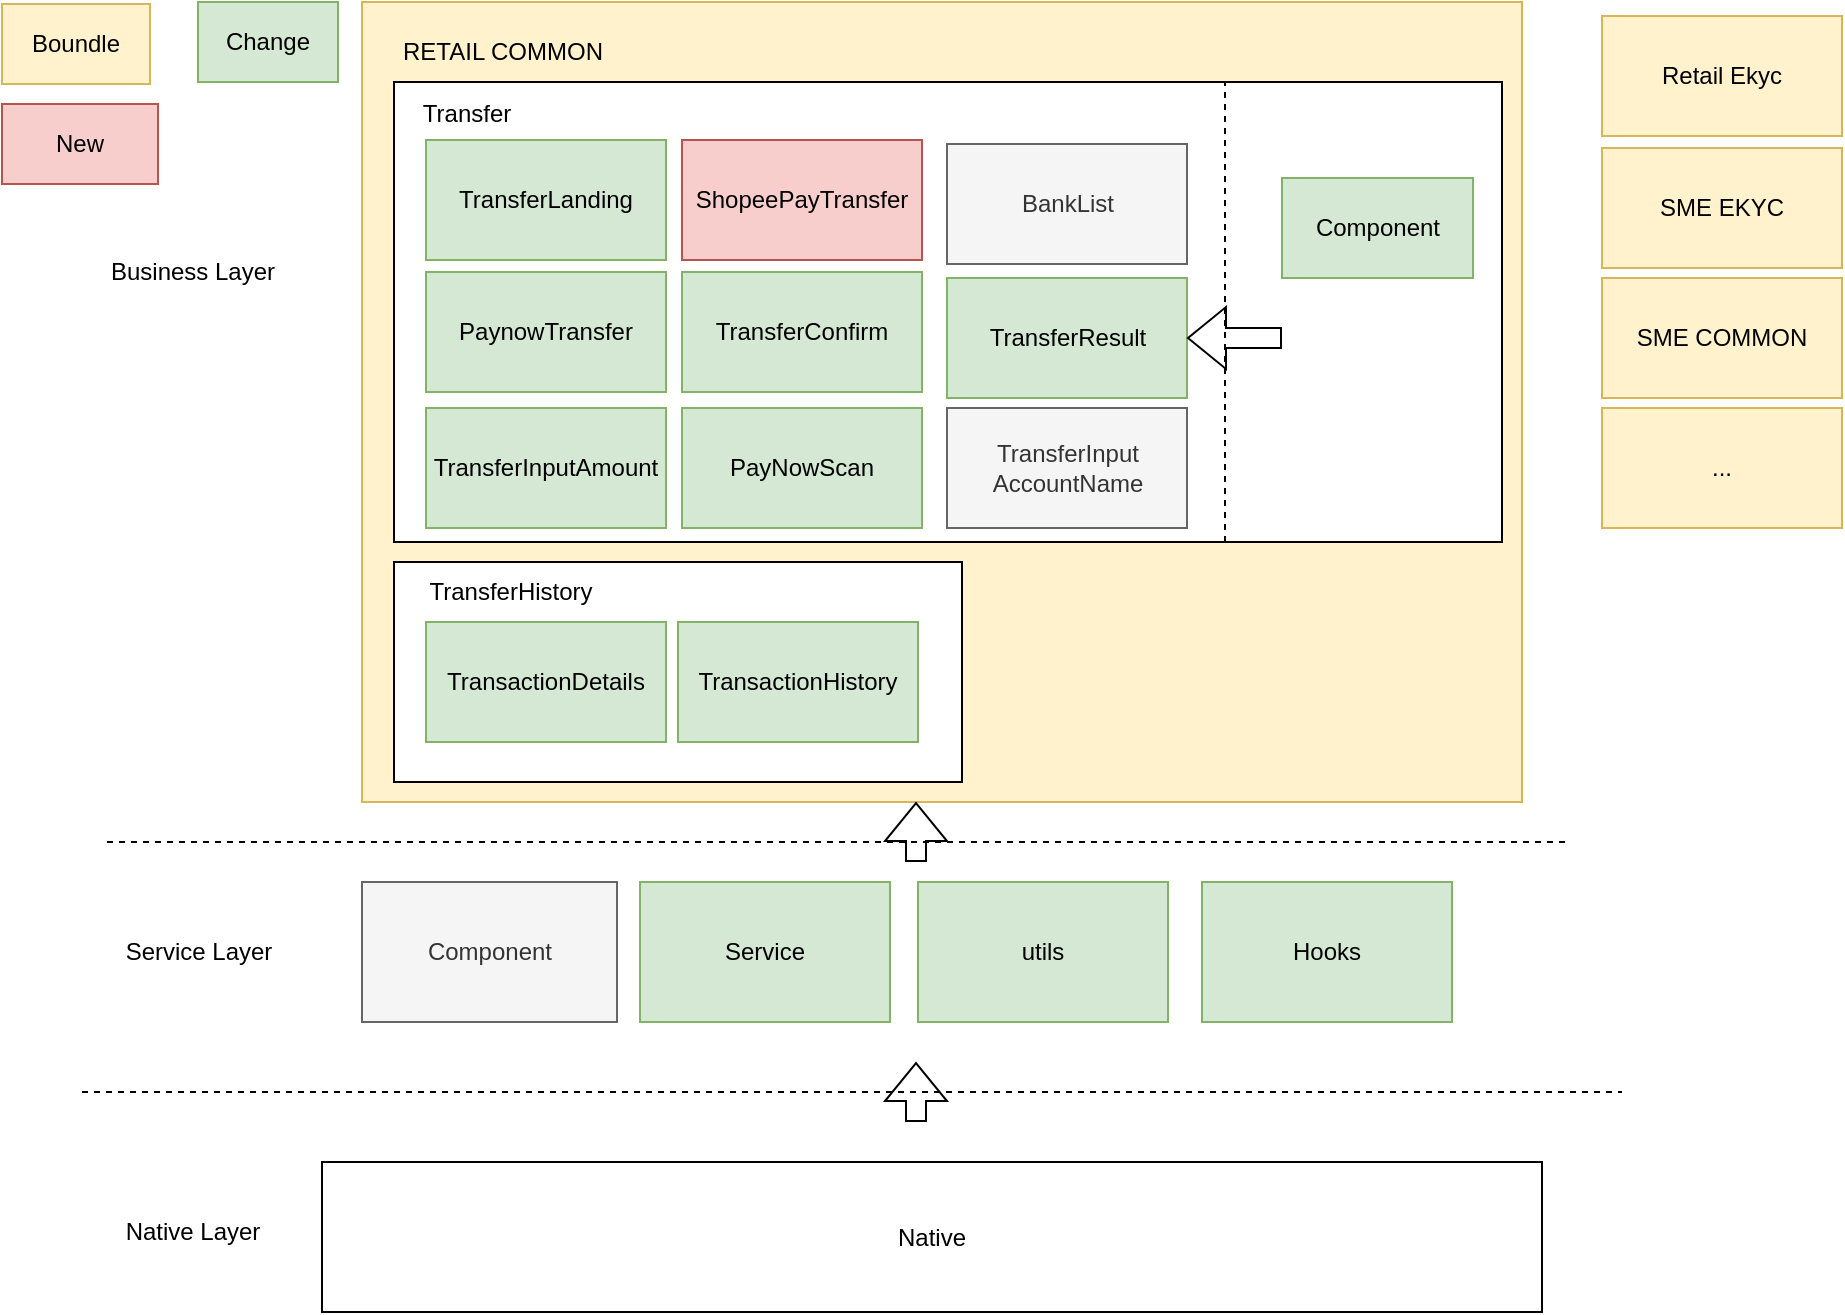 <mxfile version="21.1.8" type="github">
  <diagram name="第 1 页" id="1yYVKg7gYqVnLr0icWR6">
    <mxGraphModel dx="2261" dy="771" grid="1" gridSize="10" guides="1" tooltips="1" connect="1" arrows="1" fold="1" page="1" pageScale="1" pageWidth="827" pageHeight="1169" math="0" shadow="0">
      <root>
        <mxCell id="0" />
        <mxCell id="1" parent="0" />
        <mxCell id="9tb9bFtsTYVmH_khgkMe-1" value="" style="rounded=0;whiteSpace=wrap;html=1;fillColor=#fff2cc;strokeColor=#d6b656;" vertex="1" parent="1">
          <mxGeometry x="150" y="40" width="580" height="400" as="geometry" />
        </mxCell>
        <mxCell id="9tb9bFtsTYVmH_khgkMe-2" value="Business Layer" style="text;html=1;align=center;verticalAlign=middle;resizable=0;points=[];autosize=1;strokeColor=none;fillColor=none;" vertex="1" parent="1">
          <mxGeometry x="10" y="160" width="110" height="30" as="geometry" />
        </mxCell>
        <mxCell id="9tb9bFtsTYVmH_khgkMe-3" value="RETAIL COMMON" style="text;html=1;align=center;verticalAlign=middle;resizable=0;points=[];autosize=1;strokeColor=none;fillColor=none;" vertex="1" parent="1">
          <mxGeometry x="160" y="50" width="120" height="30" as="geometry" />
        </mxCell>
        <mxCell id="9tb9bFtsTYVmH_khgkMe-6" value="Retail Ekyc" style="rounded=0;whiteSpace=wrap;html=1;fillColor=#fff2cc;strokeColor=#d6b656;" vertex="1" parent="1">
          <mxGeometry x="770" y="47" width="120" height="60" as="geometry" />
        </mxCell>
        <mxCell id="9tb9bFtsTYVmH_khgkMe-7" value="SME COMMON" style="rounded=0;whiteSpace=wrap;html=1;fillColor=#fff2cc;strokeColor=#d6b656;" vertex="1" parent="1">
          <mxGeometry x="770" y="178" width="120" height="60" as="geometry" />
        </mxCell>
        <mxCell id="9tb9bFtsTYVmH_khgkMe-8" value="SME EKYC" style="rounded=0;whiteSpace=wrap;html=1;fillColor=#fff2cc;strokeColor=#d6b656;" vertex="1" parent="1">
          <mxGeometry x="770" y="113" width="120" height="60" as="geometry" />
        </mxCell>
        <mxCell id="9tb9bFtsTYVmH_khgkMe-9" value="..." style="rounded=0;whiteSpace=wrap;html=1;fillColor=#fff2cc;strokeColor=#d6b656;" vertex="1" parent="1">
          <mxGeometry x="770" y="243" width="120" height="60" as="geometry" />
        </mxCell>
        <mxCell id="9tb9bFtsTYVmH_khgkMe-10" value="" style="endArrow=none;dashed=1;html=1;rounded=0;" edge="1" parent="1">
          <mxGeometry width="50" height="50" relative="1" as="geometry">
            <mxPoint x="22.5" y="460" as="sourcePoint" />
            <mxPoint x="752.5" y="460" as="targetPoint" />
          </mxGeometry>
        </mxCell>
        <mxCell id="9tb9bFtsTYVmH_khgkMe-11" value="Service Layer" style="text;html=1;align=center;verticalAlign=middle;resizable=0;points=[];autosize=1;strokeColor=none;fillColor=none;" vertex="1" parent="1">
          <mxGeometry x="17.5" y="500" width="100" height="30" as="geometry" />
        </mxCell>
        <mxCell id="9tb9bFtsTYVmH_khgkMe-12" value="Component" style="rounded=0;whiteSpace=wrap;html=1;fillColor=#f5f5f5;strokeColor=#666666;fontColor=#333333;" vertex="1" parent="1">
          <mxGeometry x="150" y="480" width="127.5" height="70" as="geometry" />
        </mxCell>
        <mxCell id="9tb9bFtsTYVmH_khgkMe-15" value="" style="endArrow=none;dashed=1;html=1;rounded=0;" edge="1" parent="1">
          <mxGeometry width="50" height="50" relative="1" as="geometry">
            <mxPoint x="10" y="585" as="sourcePoint" />
            <mxPoint x="780" y="585" as="targetPoint" />
          </mxGeometry>
        </mxCell>
        <mxCell id="9tb9bFtsTYVmH_khgkMe-16" value="Native Layer" style="text;html=1;align=center;verticalAlign=middle;resizable=0;points=[];autosize=1;strokeColor=none;fillColor=none;" vertex="1" parent="1">
          <mxGeometry x="20" y="640" width="90" height="30" as="geometry" />
        </mxCell>
        <mxCell id="9tb9bFtsTYVmH_khgkMe-20" value="Native" style="rounded=0;whiteSpace=wrap;html=1;" vertex="1" parent="1">
          <mxGeometry x="130" y="620" width="610" height="75" as="geometry" />
        </mxCell>
        <mxCell id="9tb9bFtsTYVmH_khgkMe-24" value="Boundle" style="rounded=0;whiteSpace=wrap;html=1;fillColor=#fff2cc;strokeColor=#d6b656;" vertex="1" parent="1">
          <mxGeometry x="-30" y="41" width="74" height="40" as="geometry" />
        </mxCell>
        <mxCell id="9tb9bFtsTYVmH_khgkMe-25" value="New" style="rounded=0;whiteSpace=wrap;html=1;fillColor=#f8cecc;strokeColor=#b85450;" vertex="1" parent="1">
          <mxGeometry x="-30" y="91" width="78" height="40" as="geometry" />
        </mxCell>
        <mxCell id="9tb9bFtsTYVmH_khgkMe-26" value="Change" style="rounded=0;whiteSpace=wrap;html=1;fillColor=#d5e8d4;strokeColor=#82b366;" vertex="1" parent="1">
          <mxGeometry x="68" y="40" width="70" height="40" as="geometry" />
        </mxCell>
        <mxCell id="9tb9bFtsTYVmH_khgkMe-28" value="" style="rounded=0;whiteSpace=wrap;html=1;" vertex="1" parent="1">
          <mxGeometry x="166" y="80" width="554" height="230" as="geometry" />
        </mxCell>
        <mxCell id="9tb9bFtsTYVmH_khgkMe-29" value="Transfer" style="text;html=1;align=center;verticalAlign=middle;resizable=0;points=[];autosize=1;strokeColor=none;fillColor=none;" vertex="1" parent="1">
          <mxGeometry x="167" y="81" width="70" height="30" as="geometry" />
        </mxCell>
        <mxCell id="9tb9bFtsTYVmH_khgkMe-31" value="TransferLanding" style="rounded=0;whiteSpace=wrap;html=1;fillColor=#d5e8d4;strokeColor=#82b366;" vertex="1" parent="1">
          <mxGeometry x="182" y="109" width="120" height="60" as="geometry" />
        </mxCell>
        <mxCell id="9tb9bFtsTYVmH_khgkMe-32" value="PaynowTransfer" style="rounded=0;whiteSpace=wrap;html=1;fillColor=#d5e8d4;strokeColor=#82b366;" vertex="1" parent="1">
          <mxGeometry x="182" y="175" width="120" height="60" as="geometry" />
        </mxCell>
        <mxCell id="9tb9bFtsTYVmH_khgkMe-34" value="ShopeePayTransfer" style="rounded=0;whiteSpace=wrap;html=1;fillColor=#f8cecc;strokeColor=#b85450;" vertex="1" parent="1">
          <mxGeometry x="310" y="109" width="120" height="60" as="geometry" />
        </mxCell>
        <mxCell id="9tb9bFtsTYVmH_khgkMe-35" value="TransferConfirm" style="rounded=0;whiteSpace=wrap;html=1;fillColor=#d5e8d4;strokeColor=#82b366;" vertex="1" parent="1">
          <mxGeometry x="310" y="175" width="120" height="60" as="geometry" />
        </mxCell>
        <mxCell id="9tb9bFtsTYVmH_khgkMe-36" value="TransferInputAmount" style="rounded=0;whiteSpace=wrap;html=1;fillColor=#d5e8d4;strokeColor=#82b366;" vertex="1" parent="1">
          <mxGeometry x="182" y="243" width="120" height="60" as="geometry" />
        </mxCell>
        <mxCell id="9tb9bFtsTYVmH_khgkMe-37" value="PayNowScan" style="rounded=0;whiteSpace=wrap;html=1;fillColor=#d5e8d4;strokeColor=#82b366;" vertex="1" parent="1">
          <mxGeometry x="310" y="243" width="120" height="60" as="geometry" />
        </mxCell>
        <mxCell id="9tb9bFtsTYVmH_khgkMe-38" value="BankList" style="rounded=0;whiteSpace=wrap;html=1;fillColor=#f5f5f5;strokeColor=#666666;fontColor=#333333;" vertex="1" parent="1">
          <mxGeometry x="442.5" y="111" width="120" height="60" as="geometry" />
        </mxCell>
        <mxCell id="9tb9bFtsTYVmH_khgkMe-39" value="TransferResult" style="rounded=0;whiteSpace=wrap;html=1;fillColor=#d5e8d4;strokeColor=#82b366;" vertex="1" parent="1">
          <mxGeometry x="442.5" y="178" width="120" height="60" as="geometry" />
        </mxCell>
        <mxCell id="9tb9bFtsTYVmH_khgkMe-40" value="" style="rounded=0;whiteSpace=wrap;html=1;" vertex="1" parent="1">
          <mxGeometry x="166" y="320" width="284" height="110" as="geometry" />
        </mxCell>
        <mxCell id="9tb9bFtsTYVmH_khgkMe-41" value="TransferHistory" style="text;html=1;align=center;verticalAlign=middle;resizable=0;points=[];autosize=1;strokeColor=none;fillColor=none;" vertex="1" parent="1">
          <mxGeometry x="169" y="320" width="110" height="30" as="geometry" />
        </mxCell>
        <mxCell id="9tb9bFtsTYVmH_khgkMe-42" value="TransactionDetails" style="rounded=0;whiteSpace=wrap;html=1;fillColor=#d5e8d4;strokeColor=#82b366;" vertex="1" parent="1">
          <mxGeometry x="182" y="350" width="120" height="60" as="geometry" />
        </mxCell>
        <mxCell id="9tb9bFtsTYVmH_khgkMe-43" value="TransactionHistory" style="rounded=0;whiteSpace=wrap;html=1;fillColor=#d5e8d4;strokeColor=#82b366;" vertex="1" parent="1">
          <mxGeometry x="308" y="350" width="120" height="60" as="geometry" />
        </mxCell>
        <mxCell id="9tb9bFtsTYVmH_khgkMe-44" value="TransferInput&lt;br&gt;AccountName" style="rounded=0;whiteSpace=wrap;html=1;fillColor=#f5f5f5;strokeColor=#666666;fontColor=#333333;" vertex="1" parent="1">
          <mxGeometry x="442.5" y="243" width="120" height="60" as="geometry" />
        </mxCell>
        <mxCell id="9tb9bFtsTYVmH_khgkMe-45" value="Service" style="rounded=0;whiteSpace=wrap;html=1;fillColor=#d5e8d4;strokeColor=#82b366;" vertex="1" parent="1">
          <mxGeometry x="289" y="480" width="125" height="70" as="geometry" />
        </mxCell>
        <mxCell id="9tb9bFtsTYVmH_khgkMe-47" value="utils" style="rounded=0;whiteSpace=wrap;html=1;fillColor=#d5e8d4;strokeColor=#82b366;" vertex="1" parent="1">
          <mxGeometry x="428" y="480" width="125" height="70" as="geometry" />
        </mxCell>
        <mxCell id="9tb9bFtsTYVmH_khgkMe-48" value="Hooks" style="rounded=0;whiteSpace=wrap;html=1;fillColor=#d5e8d4;strokeColor=#82b366;" vertex="1" parent="1">
          <mxGeometry x="570" y="480" width="125" height="70" as="geometry" />
        </mxCell>
        <mxCell id="9tb9bFtsTYVmH_khgkMe-50" value="" style="endArrow=none;dashed=1;html=1;rounded=0;exitX=0.75;exitY=1;exitDx=0;exitDy=0;entryX=0.75;entryY=0;entryDx=0;entryDy=0;" edge="1" parent="1" source="9tb9bFtsTYVmH_khgkMe-28" target="9tb9bFtsTYVmH_khgkMe-28">
          <mxGeometry width="50" height="50" relative="1" as="geometry">
            <mxPoint x="550" y="140" as="sourcePoint" />
            <mxPoint x="600" y="90" as="targetPoint" />
          </mxGeometry>
        </mxCell>
        <mxCell id="9tb9bFtsTYVmH_khgkMe-51" value="Component" style="rounded=0;whiteSpace=wrap;html=1;fillColor=#d5e8d4;strokeColor=#82b366;" vertex="1" parent="1">
          <mxGeometry x="610" y="128" width="95.5" height="50" as="geometry" />
        </mxCell>
        <mxCell id="9tb9bFtsTYVmH_khgkMe-55" value="" style="shape=flexArrow;endArrow=classic;html=1;rounded=0;entryX=1;entryY=0.5;entryDx=0;entryDy=0;" edge="1" parent="1" target="9tb9bFtsTYVmH_khgkMe-39">
          <mxGeometry width="50" height="50" relative="1" as="geometry">
            <mxPoint x="610" y="208" as="sourcePoint" />
            <mxPoint x="640" y="-20" as="targetPoint" />
          </mxGeometry>
        </mxCell>
        <mxCell id="9tb9bFtsTYVmH_khgkMe-57" value="" style="shape=flexArrow;endArrow=classic;html=1;rounded=0;entryX=0.5;entryY=1;entryDx=0;entryDy=0;" edge="1" parent="1">
          <mxGeometry width="50" height="50" relative="1" as="geometry">
            <mxPoint x="427" y="600" as="sourcePoint" />
            <mxPoint x="427" y="570" as="targetPoint" />
          </mxGeometry>
        </mxCell>
        <mxCell id="9tb9bFtsTYVmH_khgkMe-58" value="" style="shape=flexArrow;endArrow=classic;html=1;rounded=0;entryX=0.5;entryY=1;entryDx=0;entryDy=0;" edge="1" parent="1">
          <mxGeometry width="50" height="50" relative="1" as="geometry">
            <mxPoint x="427" y="470" as="sourcePoint" />
            <mxPoint x="427" y="440" as="targetPoint" />
          </mxGeometry>
        </mxCell>
      </root>
    </mxGraphModel>
  </diagram>
</mxfile>
